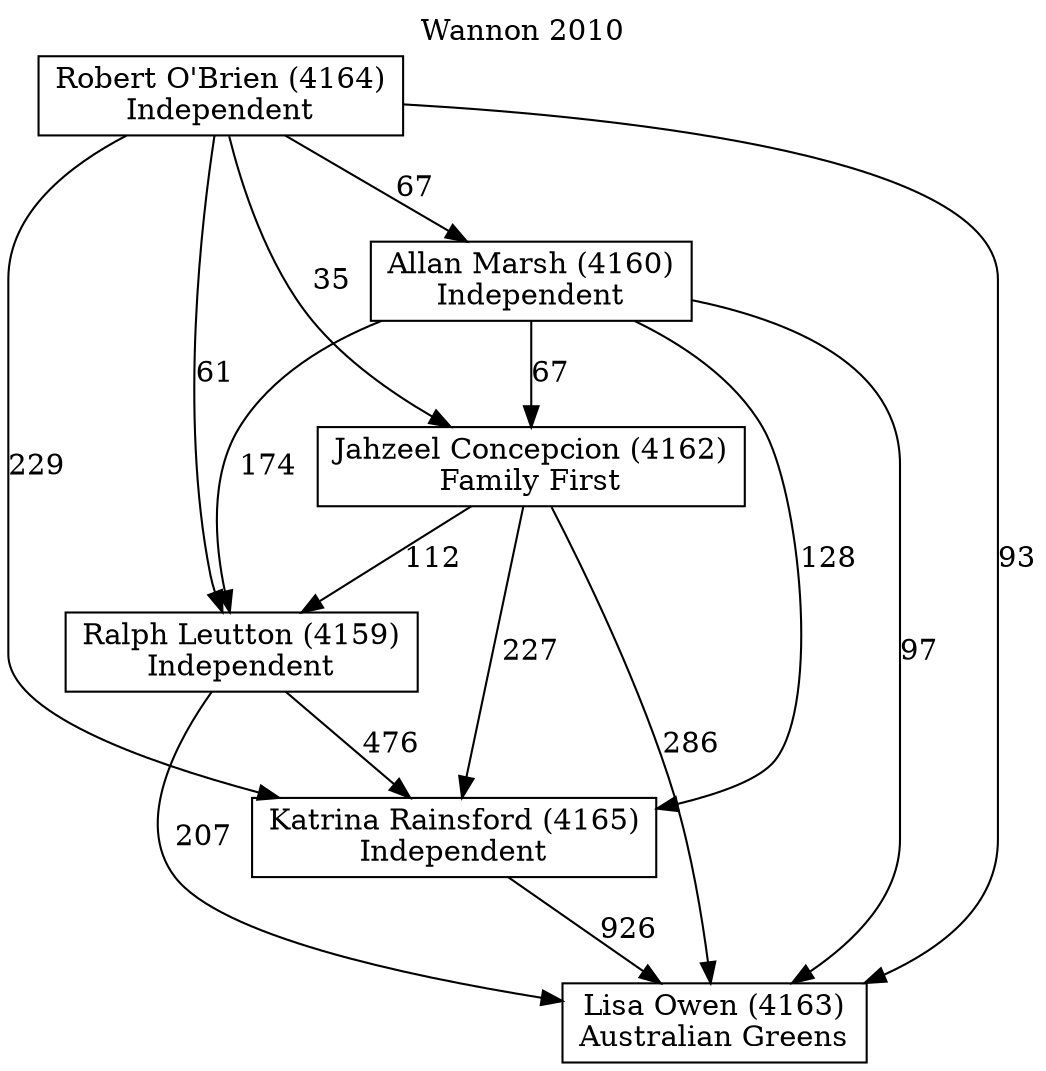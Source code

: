 // House preference flow
digraph "Lisa Owen (4163)_Wannon_2010" {
	graph [label="Wannon 2010" labelloc=t mclimit=10]
	node [shape=box]
	"Allan Marsh (4160)" [label="Allan Marsh (4160)
Independent"]
	"Jahzeel Concepcion (4162)" [label="Jahzeel Concepcion (4162)
Family First"]
	"Katrina Rainsford (4165)" [label="Katrina Rainsford (4165)
Independent"]
	"Lisa Owen (4163)" [label="Lisa Owen (4163)
Australian Greens"]
	"Ralph Leutton (4159)" [label="Ralph Leutton (4159)
Independent"]
	"Robert O'Brien (4164)" [label="Robert O'Brien (4164)
Independent"]
	"Allan Marsh (4160)" -> "Jahzeel Concepcion (4162)" [label=67]
	"Allan Marsh (4160)" -> "Katrina Rainsford (4165)" [label=128]
	"Allan Marsh (4160)" -> "Lisa Owen (4163)" [label=97]
	"Allan Marsh (4160)" -> "Ralph Leutton (4159)" [label=174]
	"Jahzeel Concepcion (4162)" -> "Katrina Rainsford (4165)" [label=227]
	"Jahzeel Concepcion (4162)" -> "Lisa Owen (4163)" [label=286]
	"Jahzeel Concepcion (4162)" -> "Ralph Leutton (4159)" [label=112]
	"Katrina Rainsford (4165)" -> "Lisa Owen (4163)" [label=926]
	"Ralph Leutton (4159)" -> "Katrina Rainsford (4165)" [label=476]
	"Ralph Leutton (4159)" -> "Lisa Owen (4163)" [label=207]
	"Robert O'Brien (4164)" -> "Allan Marsh (4160)" [label=67]
	"Robert O'Brien (4164)" -> "Jahzeel Concepcion (4162)" [label=35]
	"Robert O'Brien (4164)" -> "Katrina Rainsford (4165)" [label=229]
	"Robert O'Brien (4164)" -> "Lisa Owen (4163)" [label=93]
	"Robert O'Brien (4164)" -> "Ralph Leutton (4159)" [label=61]
}
